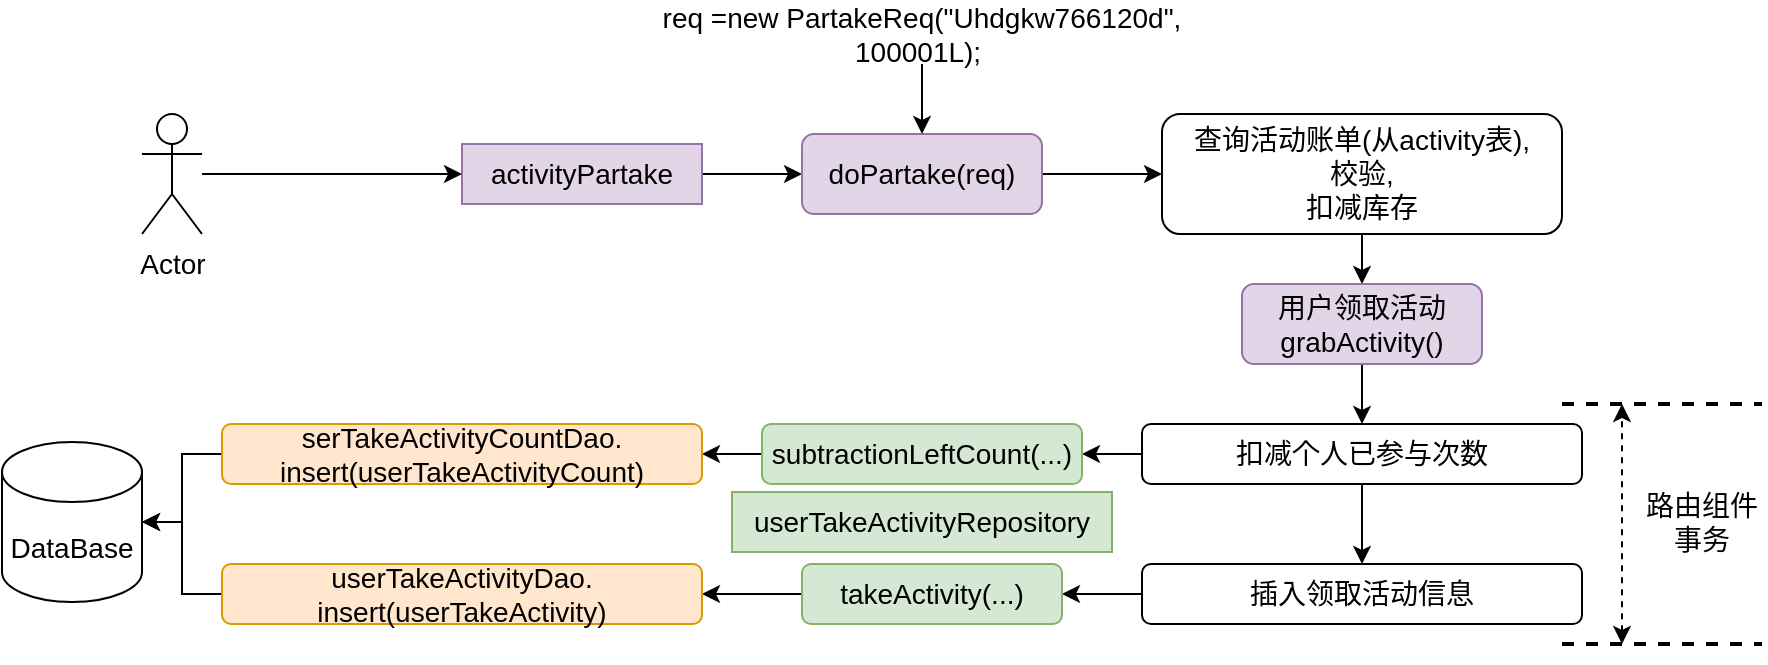 <mxfile version="21.6.5" type="github">
  <diagram id="C5RBs43oDa-KdzZeNtuy" name="Page-1">
    <mxGraphModel dx="1779" dy="571" grid="1" gridSize="10" guides="1" tooltips="1" connect="1" arrows="1" fold="1" page="1" pageScale="1" pageWidth="827" pageHeight="1169" math="0" shadow="0">
      <root>
        <mxCell id="WIyWlLk6GJQsqaUBKTNV-0" />
        <mxCell id="WIyWlLk6GJQsqaUBKTNV-1" parent="WIyWlLk6GJQsqaUBKTNV-0" />
        <mxCell id="PrX8U-TaPz2yNPLpfvU8-28" value="" style="edgeStyle=orthogonalEdgeStyle;rounded=0;orthogonalLoop=1;jettySize=auto;html=1;strokeWidth=1;fontSize=14;fontStyle=0" edge="1" parent="WIyWlLk6GJQsqaUBKTNV-1" source="PrX8U-TaPz2yNPLpfvU8-0" target="PrX8U-TaPz2yNPLpfvU8-4">
          <mxGeometry relative="1" as="geometry" />
        </mxCell>
        <mxCell id="PrX8U-TaPz2yNPLpfvU8-0" value="activityPartake" style="rounded=0;whiteSpace=wrap;html=1;fillColor=#e1d5e7;strokeColor=#9673a6;strokeWidth=1;fontSize=14;fontStyle=0" vertex="1" parent="WIyWlLk6GJQsqaUBKTNV-1">
          <mxGeometry x="20" y="300" width="120" height="30" as="geometry" />
        </mxCell>
        <mxCell id="PrX8U-TaPz2yNPLpfvU8-18" value="" style="edgeStyle=orthogonalEdgeStyle;rounded=0;orthogonalLoop=1;jettySize=auto;html=1;strokeWidth=1;fontSize=14;fontStyle=0" edge="1" parent="WIyWlLk6GJQsqaUBKTNV-1" source="PrX8U-TaPz2yNPLpfvU8-1" target="PrX8U-TaPz2yNPLpfvU8-0">
          <mxGeometry relative="1" as="geometry" />
        </mxCell>
        <mxCell id="PrX8U-TaPz2yNPLpfvU8-1" value="Actor" style="shape=umlActor;verticalLabelPosition=bottom;verticalAlign=top;html=1;outlineConnect=0;strokeWidth=1;fontSize=14;fontStyle=0" vertex="1" parent="WIyWlLk6GJQsqaUBKTNV-1">
          <mxGeometry x="-140" y="285" width="30" height="60" as="geometry" />
        </mxCell>
        <mxCell id="PrX8U-TaPz2yNPLpfvU8-6" value="" style="edgeStyle=orthogonalEdgeStyle;rounded=0;orthogonalLoop=1;jettySize=auto;html=1;strokeWidth=1;fontSize=14;fontStyle=0" edge="1" parent="WIyWlLk6GJQsqaUBKTNV-1" source="PrX8U-TaPz2yNPLpfvU8-4" target="PrX8U-TaPz2yNPLpfvU8-5">
          <mxGeometry relative="1" as="geometry" />
        </mxCell>
        <mxCell id="PrX8U-TaPz2yNPLpfvU8-4" value="doPartake(req)" style="rounded=1;whiteSpace=wrap;html=1;fillColor=#e1d5e7;strokeColor=#9673a6;strokeWidth=1;fontSize=14;fontStyle=0" vertex="1" parent="WIyWlLk6GJQsqaUBKTNV-1">
          <mxGeometry x="190" y="295" width="120" height="40" as="geometry" />
        </mxCell>
        <mxCell id="PrX8U-TaPz2yNPLpfvU8-8" value="" style="edgeStyle=orthogonalEdgeStyle;rounded=0;orthogonalLoop=1;jettySize=auto;html=1;strokeWidth=1;fontSize=14;fontStyle=0" edge="1" parent="WIyWlLk6GJQsqaUBKTNV-1" source="PrX8U-TaPz2yNPLpfvU8-5" target="PrX8U-TaPz2yNPLpfvU8-7">
          <mxGeometry relative="1" as="geometry" />
        </mxCell>
        <mxCell id="PrX8U-TaPz2yNPLpfvU8-5" value="查询活动账单(从activity表),&lt;br style=&quot;font-size: 14px;&quot;&gt;校验,&lt;br style=&quot;font-size: 14px;&quot;&gt;扣减库存" style="rounded=1;whiteSpace=wrap;html=1;strokeWidth=1;fontSize=14;fontStyle=0" vertex="1" parent="WIyWlLk6GJQsqaUBKTNV-1">
          <mxGeometry x="370" y="285" width="200" height="60" as="geometry" />
        </mxCell>
        <mxCell id="PrX8U-TaPz2yNPLpfvU8-10" value="" style="edgeStyle=orthogonalEdgeStyle;rounded=0;orthogonalLoop=1;jettySize=auto;html=1;strokeWidth=1;fontSize=14;fontStyle=0" edge="1" parent="WIyWlLk6GJQsqaUBKTNV-1" source="PrX8U-TaPz2yNPLpfvU8-7" target="PrX8U-TaPz2yNPLpfvU8-9">
          <mxGeometry relative="1" as="geometry" />
        </mxCell>
        <mxCell id="PrX8U-TaPz2yNPLpfvU8-7" value="用户领取活动&lt;br style=&quot;font-size: 14px;&quot;&gt;grabActivity()" style="rounded=1;whiteSpace=wrap;html=1;fillColor=#e1d5e7;strokeColor=#9673a6;strokeWidth=1;fontSize=14;fontStyle=0" vertex="1" parent="WIyWlLk6GJQsqaUBKTNV-1">
          <mxGeometry x="410" y="370" width="120" height="40" as="geometry" />
        </mxCell>
        <mxCell id="PrX8U-TaPz2yNPLpfvU8-14" value="" style="edgeStyle=orthogonalEdgeStyle;rounded=0;orthogonalLoop=1;jettySize=auto;html=1;strokeWidth=1;fontSize=14;fontStyle=0" edge="1" parent="WIyWlLk6GJQsqaUBKTNV-1" source="PrX8U-TaPz2yNPLpfvU8-9" target="PrX8U-TaPz2yNPLpfvU8-13">
          <mxGeometry relative="1" as="geometry" />
        </mxCell>
        <mxCell id="PrX8U-TaPz2yNPLpfvU8-20" value="" style="edgeStyle=orthogonalEdgeStyle;rounded=0;orthogonalLoop=1;jettySize=auto;html=1;strokeWidth=1;fontSize=14;fontStyle=0" edge="1" parent="WIyWlLk6GJQsqaUBKTNV-1" source="PrX8U-TaPz2yNPLpfvU8-9" target="PrX8U-TaPz2yNPLpfvU8-19">
          <mxGeometry relative="1" as="geometry" />
        </mxCell>
        <mxCell id="PrX8U-TaPz2yNPLpfvU8-9" value="扣减个人已参与次数" style="rounded=1;whiteSpace=wrap;html=1;strokeWidth=1;fontSize=14;fontStyle=0" vertex="1" parent="WIyWlLk6GJQsqaUBKTNV-1">
          <mxGeometry x="360" y="440" width="220" height="30" as="geometry" />
        </mxCell>
        <mxCell id="PrX8U-TaPz2yNPLpfvU8-22" value="" style="edgeStyle=orthogonalEdgeStyle;rounded=0;orthogonalLoop=1;jettySize=auto;html=1;strokeWidth=1;fontSize=14;fontStyle=0" edge="1" parent="WIyWlLk6GJQsqaUBKTNV-1" source="PrX8U-TaPz2yNPLpfvU8-13" target="PrX8U-TaPz2yNPLpfvU8-21">
          <mxGeometry relative="1" as="geometry" />
        </mxCell>
        <mxCell id="PrX8U-TaPz2yNPLpfvU8-13" value="插入领取活动信息" style="rounded=1;whiteSpace=wrap;html=1;strokeWidth=1;fontSize=14;fontStyle=0" vertex="1" parent="WIyWlLk6GJQsqaUBKTNV-1">
          <mxGeometry x="360" y="510" width="220" height="30" as="geometry" />
        </mxCell>
        <mxCell id="PrX8U-TaPz2yNPLpfvU8-15" value="userTakeActivityRepository" style="rounded=0;whiteSpace=wrap;html=1;fillColor=#d5e8d4;strokeColor=#82b366;strokeWidth=1;fontSize=14;fontStyle=0" vertex="1" parent="WIyWlLk6GJQsqaUBKTNV-1">
          <mxGeometry x="155" y="474" width="190" height="30" as="geometry" />
        </mxCell>
        <mxCell id="PrX8U-TaPz2yNPLpfvU8-25" value="" style="edgeStyle=orthogonalEdgeStyle;rounded=0;orthogonalLoop=1;jettySize=auto;html=1;strokeWidth=1;fontSize=14;fontStyle=0" edge="1" parent="WIyWlLk6GJQsqaUBKTNV-1" source="PrX8U-TaPz2yNPLpfvU8-19" target="PrX8U-TaPz2yNPLpfvU8-24">
          <mxGeometry relative="1" as="geometry" />
        </mxCell>
        <mxCell id="PrX8U-TaPz2yNPLpfvU8-19" value="subtractionLeftCount(...)" style="rounded=1;whiteSpace=wrap;html=1;fillColor=#d5e8d4;strokeColor=#82b366;strokeWidth=1;fontSize=14;fontStyle=0" vertex="1" parent="WIyWlLk6GJQsqaUBKTNV-1">
          <mxGeometry x="170" y="440" width="160" height="30" as="geometry" />
        </mxCell>
        <mxCell id="PrX8U-TaPz2yNPLpfvU8-27" value="" style="edgeStyle=orthogonalEdgeStyle;rounded=0;orthogonalLoop=1;jettySize=auto;html=1;strokeWidth=1;fontSize=14;fontStyle=0" edge="1" parent="WIyWlLk6GJQsqaUBKTNV-1" source="PrX8U-TaPz2yNPLpfvU8-21" target="PrX8U-TaPz2yNPLpfvU8-26">
          <mxGeometry relative="1" as="geometry" />
        </mxCell>
        <mxCell id="PrX8U-TaPz2yNPLpfvU8-21" value="takeActivity(...)" style="rounded=1;whiteSpace=wrap;html=1;fillColor=#d5e8d4;strokeColor=#82b366;strokeWidth=1;fontSize=14;fontStyle=0" vertex="1" parent="WIyWlLk6GJQsqaUBKTNV-1">
          <mxGeometry x="190" y="510" width="130" height="30" as="geometry" />
        </mxCell>
        <mxCell id="PrX8U-TaPz2yNPLpfvU8-38" value="" style="edgeStyle=orthogonalEdgeStyle;rounded=0;orthogonalLoop=1;jettySize=auto;html=1;strokeWidth=1;fontSize=14;fontStyle=0" edge="1" parent="WIyWlLk6GJQsqaUBKTNV-1" source="PrX8U-TaPz2yNPLpfvU8-24" target="PrX8U-TaPz2yNPLpfvU8-37">
          <mxGeometry relative="1" as="geometry" />
        </mxCell>
        <mxCell id="PrX8U-TaPz2yNPLpfvU8-24" value="serTakeActivityCountDao.&lt;br style=&quot;font-size: 14px;&quot;&gt;insert(userTakeActivityCount)" style="rounded=1;whiteSpace=wrap;html=1;fillColor=#ffe6cc;strokeColor=#d79b00;strokeWidth=1;fontSize=14;fontStyle=0" vertex="1" parent="WIyWlLk6GJQsqaUBKTNV-1">
          <mxGeometry x="-100" y="440" width="240" height="30" as="geometry" />
        </mxCell>
        <mxCell id="PrX8U-TaPz2yNPLpfvU8-39" value="" style="edgeStyle=orthogonalEdgeStyle;rounded=0;orthogonalLoop=1;jettySize=auto;html=1;strokeWidth=1;fontSize=14;fontStyle=0" edge="1" parent="WIyWlLk6GJQsqaUBKTNV-1" source="PrX8U-TaPz2yNPLpfvU8-26" target="PrX8U-TaPz2yNPLpfvU8-37">
          <mxGeometry relative="1" as="geometry" />
        </mxCell>
        <mxCell id="PrX8U-TaPz2yNPLpfvU8-26" value="userTakeActivityDao.&lt;br&gt;insert(userTakeActivity)" style="rounded=1;whiteSpace=wrap;html=1;fillColor=#ffe6cc;strokeColor=#d79b00;strokeWidth=1;fontSize=14;fontStyle=0" vertex="1" parent="WIyWlLk6GJQsqaUBKTNV-1">
          <mxGeometry x="-100" y="510" width="240" height="30" as="geometry" />
        </mxCell>
        <mxCell id="PrX8U-TaPz2yNPLpfvU8-35" value="" style="edgeStyle=orthogonalEdgeStyle;rounded=0;orthogonalLoop=1;jettySize=auto;html=1;strokeWidth=1;fontSize=14;fontStyle=0" edge="1" parent="WIyWlLk6GJQsqaUBKTNV-1" source="PrX8U-TaPz2yNPLpfvU8-34" target="PrX8U-TaPz2yNPLpfvU8-4">
          <mxGeometry relative="1" as="geometry" />
        </mxCell>
        <mxCell id="PrX8U-TaPz2yNPLpfvU8-34" value="req =new PartakeReq(&quot;Uhdgkw766120d&quot;, 100001L);&amp;nbsp;" style="text;html=1;align=center;verticalAlign=middle;whiteSpace=wrap;rounded=0;strokeWidth=1;fontSize=14;fontStyle=0" vertex="1" parent="WIyWlLk6GJQsqaUBKTNV-1">
          <mxGeometry x="100" y="230" width="300" height="30" as="geometry" />
        </mxCell>
        <mxCell id="PrX8U-TaPz2yNPLpfvU8-37" value="DataBase" style="shape=cylinder3;whiteSpace=wrap;html=1;boundedLbl=1;backgroundOutline=1;size=15;strokeWidth=1;fontSize=14;fontStyle=0" vertex="1" parent="WIyWlLk6GJQsqaUBKTNV-1">
          <mxGeometry x="-210" y="449" width="70" height="80" as="geometry" />
        </mxCell>
        <mxCell id="PrX8U-TaPz2yNPLpfvU8-40" value="" style="endArrow=none;html=1;rounded=0;dashed=1;strokeWidth=2;" edge="1" parent="WIyWlLk6GJQsqaUBKTNV-1">
          <mxGeometry width="50" height="50" relative="1" as="geometry">
            <mxPoint x="570" y="430" as="sourcePoint" />
            <mxPoint x="670" y="430" as="targetPoint" />
          </mxGeometry>
        </mxCell>
        <mxCell id="PrX8U-TaPz2yNPLpfvU8-41" value="" style="endArrow=none;html=1;rounded=0;dashed=1;strokeWidth=2;" edge="1" parent="WIyWlLk6GJQsqaUBKTNV-1">
          <mxGeometry width="50" height="50" relative="1" as="geometry">
            <mxPoint x="570" y="550" as="sourcePoint" />
            <mxPoint x="670" y="550" as="targetPoint" />
          </mxGeometry>
        </mxCell>
        <mxCell id="PrX8U-TaPz2yNPLpfvU8-42" value="" style="endArrow=classic;startArrow=classic;html=1;rounded=0;dashed=1;" edge="1" parent="WIyWlLk6GJQsqaUBKTNV-1">
          <mxGeometry width="50" height="50" relative="1" as="geometry">
            <mxPoint x="600" y="550" as="sourcePoint" />
            <mxPoint x="600" y="430" as="targetPoint" />
          </mxGeometry>
        </mxCell>
        <mxCell id="PrX8U-TaPz2yNPLpfvU8-43" value="路由组件事务" style="text;html=1;strokeColor=none;fillColor=none;align=center;verticalAlign=middle;whiteSpace=wrap;rounded=0;fontSize=14;" vertex="1" parent="WIyWlLk6GJQsqaUBKTNV-1">
          <mxGeometry x="610" y="454" width="60" height="70" as="geometry" />
        </mxCell>
      </root>
    </mxGraphModel>
  </diagram>
</mxfile>
